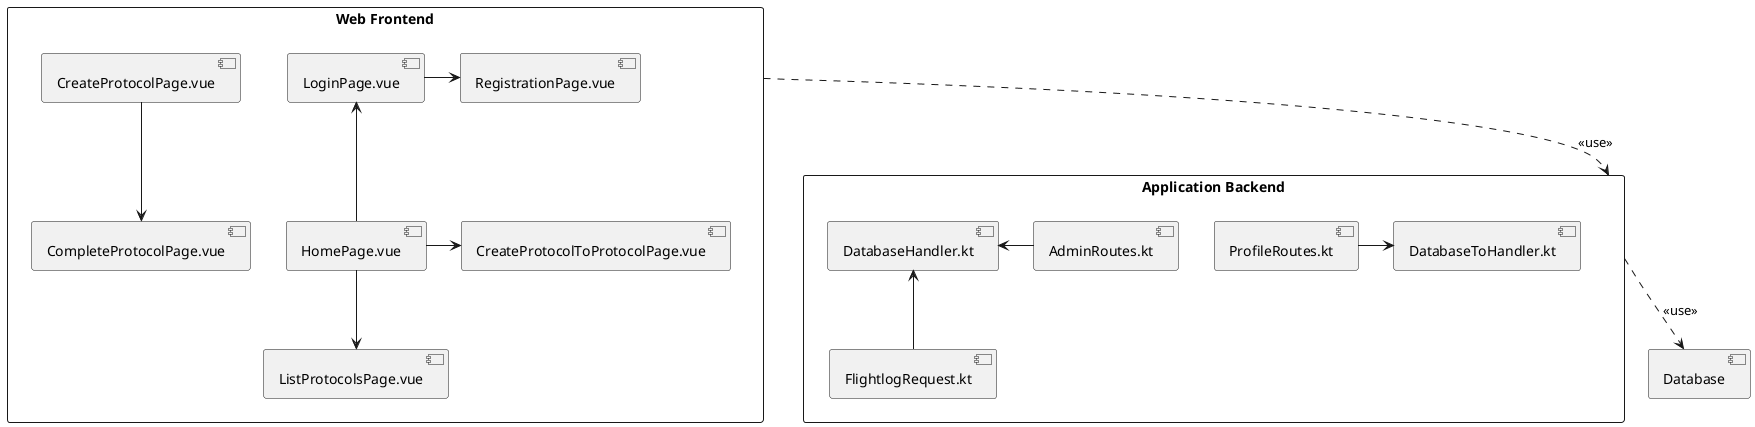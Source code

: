 @startuml
skinparam packageStyle rectangle

package "Web Frontend" {
    [HomePage.vue] -up-> [LoginPage.vue]
    [LoginPage.vue] -right-> [RegistrationPage.vue]
    [HomePage.vue] -down-> [ListProtocolsPage.vue]
    [HomePage.vue] -right-> [CreateProtocolToProtocolPage.vue]
    [CreateProtocolPage.vue] -down-> [CompleteProtocolPage.vue]
}

package "Application Backend" {
    [DatabaseHandler.kt]
    [FlightlogRequest.kt] -up-> [DatabaseHandler.kt]
    [ProfileRoutes.kt] -right-> [DatabaseToHandler.kt]
    [AdminRoutes.kt] -left-> [DatabaseHandler.kt]
}

"Web Frontend" ..> "Application Backend" : <<use>>
"Application Backend" ..> [Database] : <<use>>
@enduml
